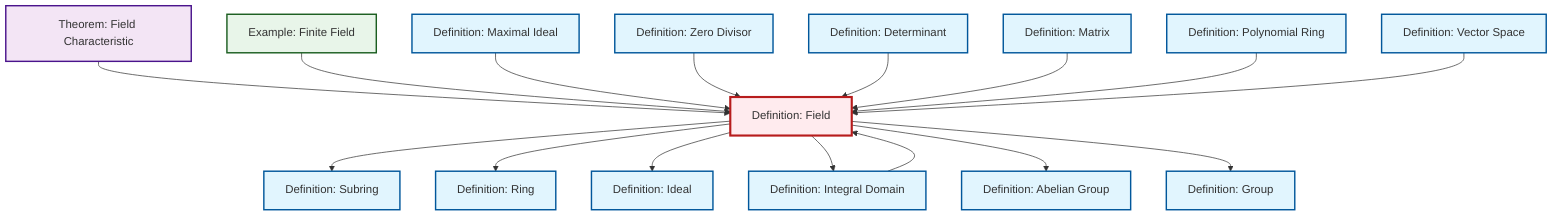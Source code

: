 graph TD
    classDef definition fill:#e1f5fe,stroke:#01579b,stroke-width:2px
    classDef theorem fill:#f3e5f5,stroke:#4a148c,stroke-width:2px
    classDef axiom fill:#fff3e0,stroke:#e65100,stroke-width:2px
    classDef example fill:#e8f5e9,stroke:#1b5e20,stroke-width:2px
    classDef current fill:#ffebee,stroke:#b71c1c,stroke-width:3px
    thm-field-characteristic["Theorem: Field Characteristic"]:::theorem
    def-ideal["Definition: Ideal"]:::definition
    def-field["Definition: Field"]:::definition
    def-ring["Definition: Ring"]:::definition
    def-integral-domain["Definition: Integral Domain"]:::definition
    ex-finite-field["Example: Finite Field"]:::example
    def-subring["Definition: Subring"]:::definition
    def-matrix["Definition: Matrix"]:::definition
    def-zero-divisor["Definition: Zero Divisor"]:::definition
    def-determinant["Definition: Determinant"]:::definition
    def-polynomial-ring["Definition: Polynomial Ring"]:::definition
    def-group["Definition: Group"]:::definition
    def-abelian-group["Definition: Abelian Group"]:::definition
    def-maximal-ideal["Definition: Maximal Ideal"]:::definition
    def-vector-space["Definition: Vector Space"]:::definition
    def-field --> def-subring
    def-field --> def-ring
    thm-field-characteristic --> def-field
    ex-finite-field --> def-field
    def-field --> def-ideal
    def-field --> def-integral-domain
    def-field --> def-abelian-group
    def-maximal-ideal --> def-field
    def-zero-divisor --> def-field
    def-determinant --> def-field
    def-matrix --> def-field
    def-polynomial-ring --> def-field
    def-vector-space --> def-field
    def-field --> def-group
    def-integral-domain --> def-field
    class def-field current
